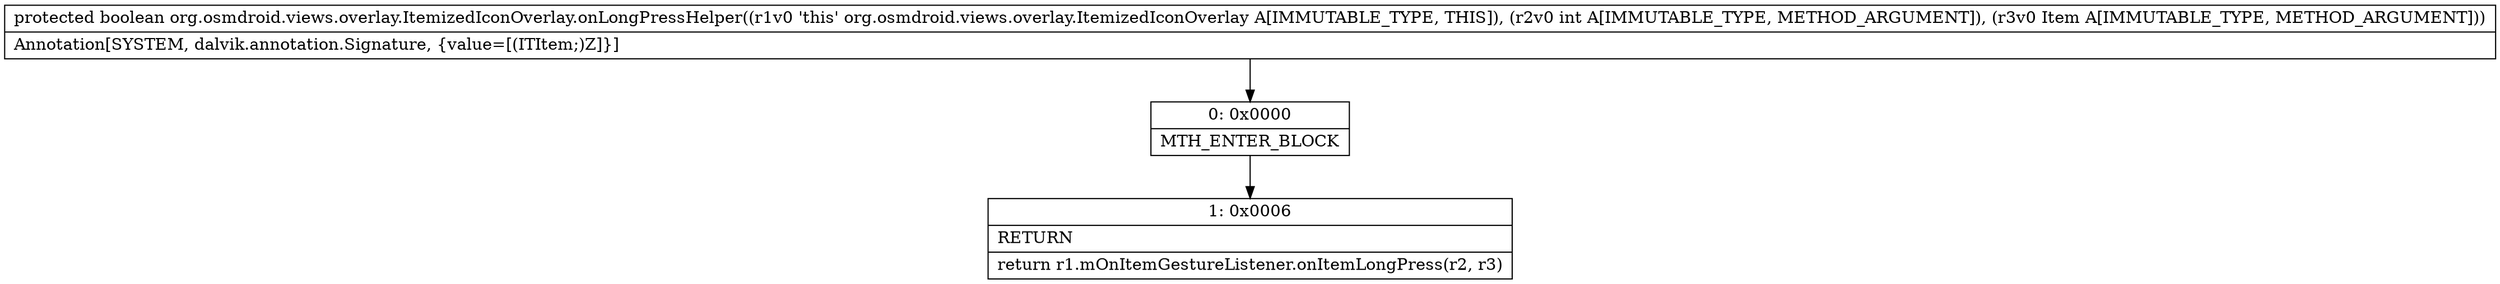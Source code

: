 digraph "CFG fororg.osmdroid.views.overlay.ItemizedIconOverlay.onLongPressHelper(ILorg\/osmdroid\/views\/overlay\/OverlayItem;)Z" {
Node_0 [shape=record,label="{0\:\ 0x0000|MTH_ENTER_BLOCK\l}"];
Node_1 [shape=record,label="{1\:\ 0x0006|RETURN\l|return r1.mOnItemGestureListener.onItemLongPress(r2, r3)\l}"];
MethodNode[shape=record,label="{protected boolean org.osmdroid.views.overlay.ItemizedIconOverlay.onLongPressHelper((r1v0 'this' org.osmdroid.views.overlay.ItemizedIconOverlay A[IMMUTABLE_TYPE, THIS]), (r2v0 int A[IMMUTABLE_TYPE, METHOD_ARGUMENT]), (r3v0 Item A[IMMUTABLE_TYPE, METHOD_ARGUMENT]))  | Annotation[SYSTEM, dalvik.annotation.Signature, \{value=[(ITItem;)Z]\}]\l}"];
MethodNode -> Node_0;
Node_0 -> Node_1;
}

